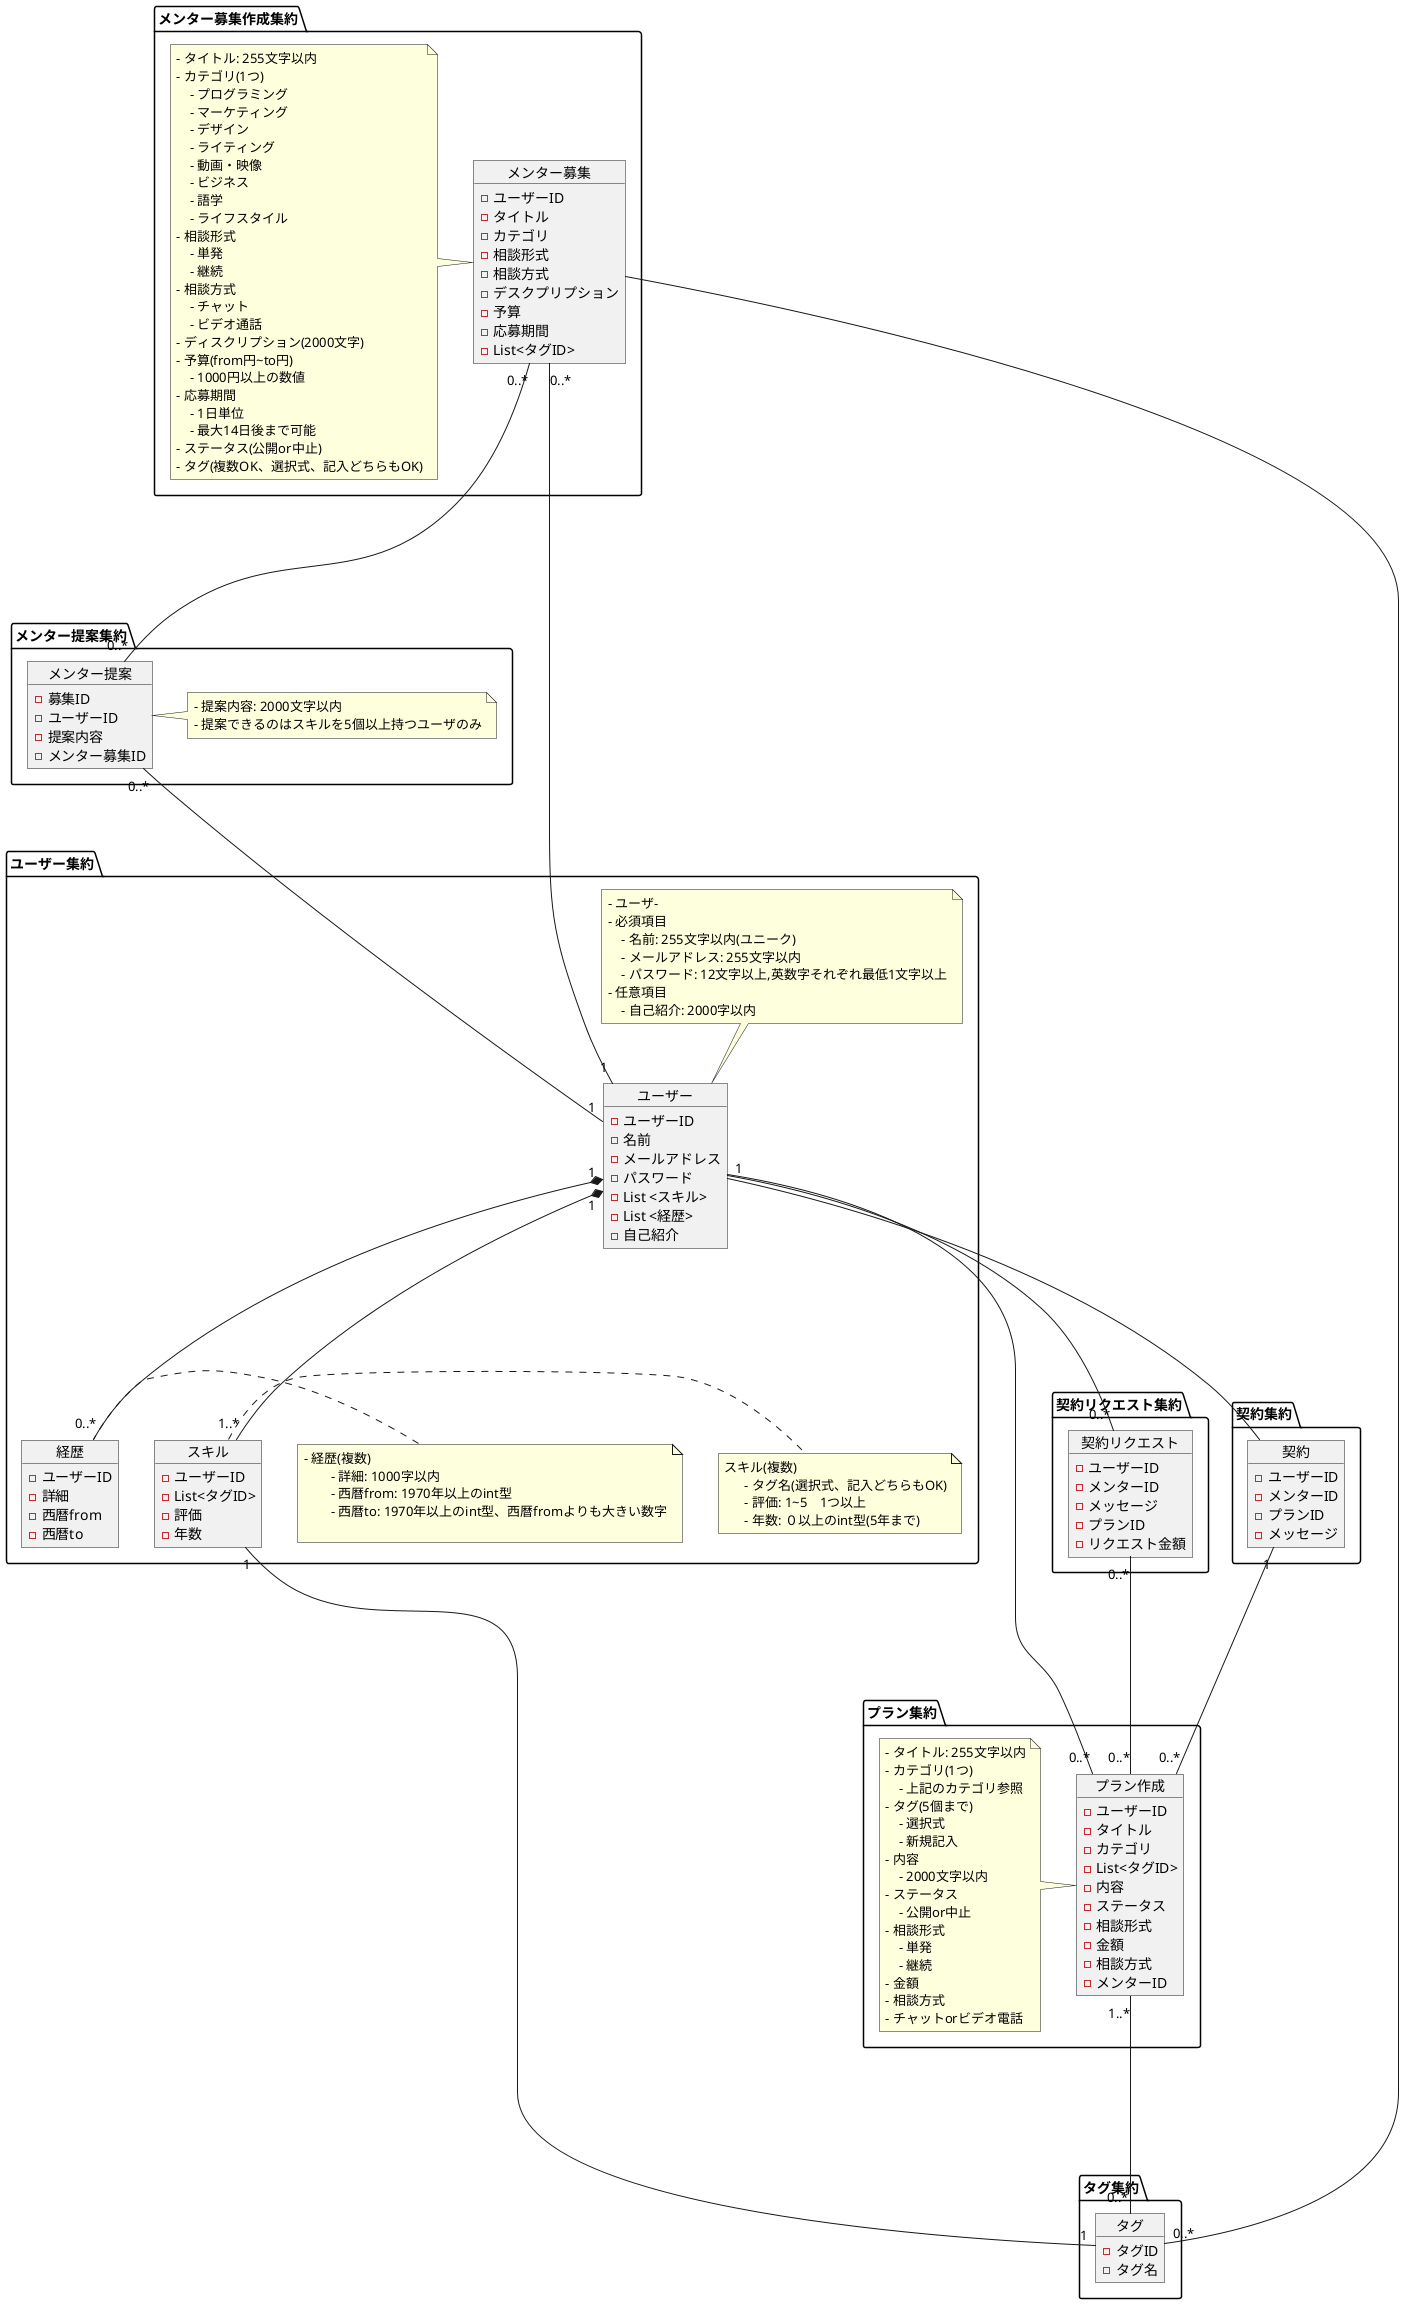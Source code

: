 @startuml

package ユーザー集約{
    object ユーザー{
        - ユーザーID
        - 名前
        - メールアドレス
        - パスワード
        - List <スキル>
        - List <経歴>
        - 自己紹介
    }
    object 経歴{
        - ユーザーID
        - 詳細
        - 西暦from
        - 西暦to

    }
    object スキル{
        - ユーザーID
        - List<タグID>
        - 評価
        - 年数
    }
    note top of ユーザー
        - ユーザ-
        - 必須項目
            - 名前: 255文字以内(ユニーク)
            - メールアドレス: 255文字以内
            - パスワード: 12文字以上,英数字それぞれ最低1文字以上
        - 任意項目
            - 自己紹介: 2000字以内
end note
note left of 経歴
- 経歴(複数)
        - 詳細: 1000字以内
        - 西暦from: 1970年以上のint型
        - 西暦to: 1970年以上のint型、西暦fromよりも大きい数字

end note
note right of スキル
  スキル(複数)
        - タグ名(選択式、記入どちらもOK)
        - 評価: 1~5　1つ以上
        - 年数: ０以上のint型(5年まで)
end note
}
package タグ集約{
    object タグ{
        - タグID
        - タグ名
    }
}
package メンター募集作成集約{
    object メンター募集{
        - ユーザーID
        - タイトル
        - カテゴリ
        - 相談形式
        - 相談方式
        - デスクプリプション
        - 予算
        - 応募期間
        - List<タグID>
    }
    note left of メンター募集
        - タイトル: 255文字以内
        - カテゴリ(1つ)
            - プログラミング
            - マーケティング
            - デザイン
            - ライティング
            - 動画・映像
            - ビジネス
            - 語学
            - ライフスタイル
        - 相談形式
            - 単発
            - 継続
        - 相談方式
            - チャット
            - ビデオ通話
        - ディスクリプション(2000文字)
        - 予算(from円~to円)
            - 1000円以上の数値
        - 応募期間
            - 1日単位
            - 最大14日後まで可能
        - ステータス(公開or中止)
        - タグ(複数OK、選択式、記入どちらもOK)
    end note
}

package メンター提案集約{
    object メンター提案{
        - 募集ID
        - ユーザーID
        - 提案内容
        - メンター募集ID
    }
    note right of メンター提案
        - 提案内容: 2000文字以内
        - 提案できるのはスキルを5個以上持つユーザのみ
    end note

}

package プラン集約{
    object プラン作成{
        - ユーザーID
        - タイトル
        - カテゴリ
        - List<タグID>
        - 内容
        - ステータス
        - 相談形式
        - 金額
        - 相談方式
        - メンターID
    }
    note left of プラン作成
        - タイトル: 255文字以内
        - カテゴリ(1つ)
            - 上記のカテゴリ参照
        - タグ(5個まで)
            - 選択式
            - 新規記入
        - 内容
            - 2000文字以内
        - ステータス
            - 公開or中止
        - 相談形式
            - 単発
            - 継続
        - 金額
        - 相談方式
        - チャットorビデオ電話
    end note
}
package 契約リクエスト集約{
    object 契約リクエスト{
            - ユーザーID
            - メンターID
            - メッセージ
            - プランID
            - リクエスト金額
        }
}
package 契約集約{
    object 契約{
        - ユーザーID
        - メンターID
        - プランID
        - メッセージ
    }
}

スキル "1" ---- "1" タグ
メンター募集 ---- "0..*" タグ
契約"1" ---- "0..*"プラン作成
プラン作成"1..*" ---- "0..*"タグ
メンター提案 "0..*" ---- "1" ユーザー
契約リクエスト "0..*" ---- "0..*"プラン作成
ユーザー"1" ---- "0..*"契約リクエスト
ユーザー ---- "0..*"プラン作成
ユーザー ---- 契約
メンター募集 "0..*"----"1" ユーザー
ユーザー "1"*---- "0..*" 経歴
ユーザー "1"*---- "1..*" スキル
メンター募集 "0..*" ---- "0..*" メンター提案
@enduml
